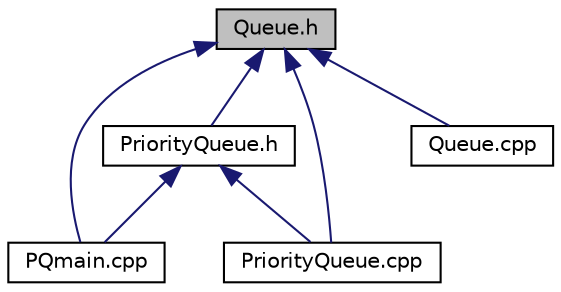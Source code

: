 digraph "Queue.h"
{
  edge [fontname="Helvetica",fontsize="10",labelfontname="Helvetica",labelfontsize="10"];
  node [fontname="Helvetica",fontsize="10",shape=record];
  Node1 [label="Queue.h",height=0.2,width=0.4,color="black", fillcolor="grey75", style="filled", fontcolor="black"];
  Node1 -> Node2 [dir="back",color="midnightblue",fontsize="10",style="solid"];
  Node2 [label="PQmain.cpp",height=0.2,width=0.4,color="black", fillcolor="white", style="filled",URL="$PQmain_8cpp.html"];
  Node1 -> Node3 [dir="back",color="midnightblue",fontsize="10",style="solid"];
  Node3 [label="PriorityQueue.h",height=0.2,width=0.4,color="black", fillcolor="white", style="filled",URL="$PriorityQueue_8h.html"];
  Node3 -> Node2 [dir="back",color="midnightblue",fontsize="10",style="solid"];
  Node3 -> Node4 [dir="back",color="midnightblue",fontsize="10",style="solid"];
  Node4 [label="PriorityQueue.cpp",height=0.2,width=0.4,color="black", fillcolor="white", style="filled",URL="$PriorityQueue_8cpp.html"];
  Node1 -> Node4 [dir="back",color="midnightblue",fontsize="10",style="solid"];
  Node1 -> Node5 [dir="back",color="midnightblue",fontsize="10",style="solid"];
  Node5 [label="Queue.cpp",height=0.2,width=0.4,color="black", fillcolor="white", style="filled",URL="$Queue_8cpp.html"];
}
